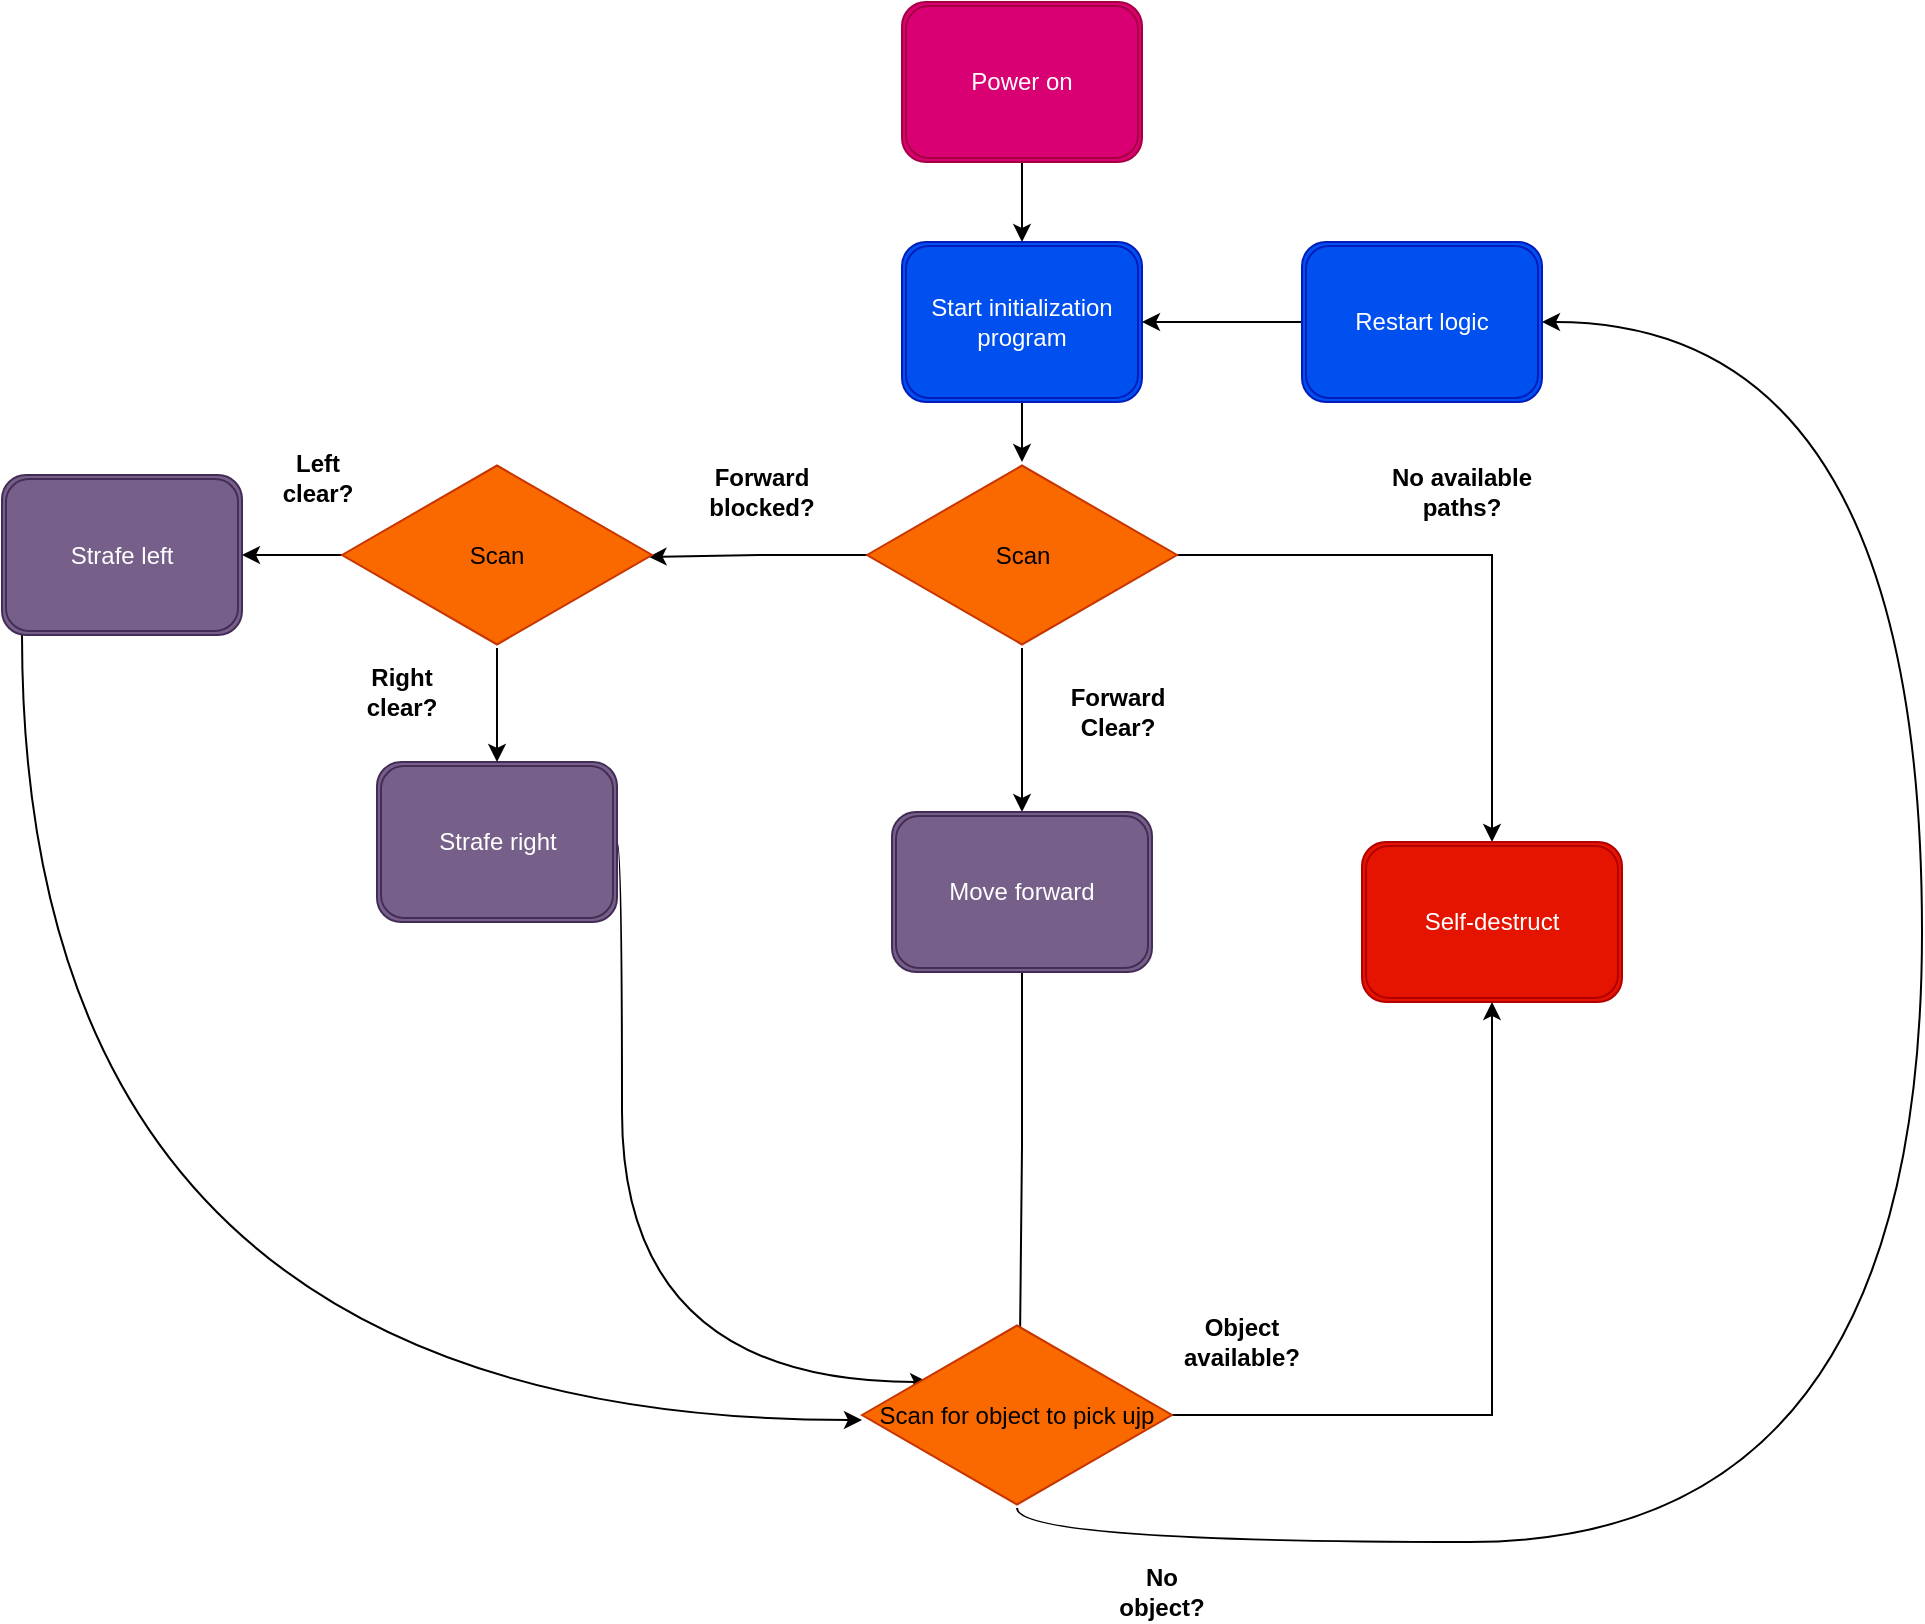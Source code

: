 <mxfile version="21.1.6" type="github">
  <diagram name="Page-1" id="74e2e168-ea6b-b213-b513-2b3c1d86103e">
    <mxGraphModel dx="2074" dy="1067" grid="1" gridSize="10" guides="1" tooltips="1" connect="1" arrows="1" fold="1" page="1" pageScale="1" pageWidth="1100" pageHeight="850" background="none" math="0" shadow="0">
      <root>
        <mxCell id="0" />
        <mxCell id="1" parent="0" />
        <mxCell id="PDKEiuR8H4hDW7ctw3Op-2" style="edgeStyle=orthogonalEdgeStyle;orthogonalLoop=1;jettySize=auto;html=1;curved=1;entryX=0;entryY=0.527;entryDx=0;entryDy=0;entryPerimeter=0;endArrow=classic;endFill=1;" edge="1" parent="1" source="ZkDkmKv_Wg0DZdJq-MGv-2" target="PDKEiuR8H4hDW7ctw3Op-1">
          <mxGeometry relative="1" as="geometry">
            <mxPoint x="100" y="660" as="targetPoint" />
            <Array as="points">
              <mxPoint x="50" y="729" />
            </Array>
          </mxGeometry>
        </mxCell>
        <mxCell id="ZkDkmKv_Wg0DZdJq-MGv-2" value="Strafe left" style="shape=ext;double=1;rounded=1;whiteSpace=wrap;html=1;fillColor=#76608a;fontColor=#ffffff;strokeColor=#432D57;" parent="1" vertex="1">
          <mxGeometry x="40" y="256.5" width="120" height="80" as="geometry" />
        </mxCell>
        <mxCell id="ZkDkmKv_Wg0DZdJq-MGv-27" style="edgeStyle=orthogonalEdgeStyle;rounded=0;orthogonalLoop=1;jettySize=auto;html=1;" parent="1" source="ZkDkmKv_Wg0DZdJq-MGv-3" target="ZkDkmKv_Wg0DZdJq-MGv-5" edge="1">
          <mxGeometry relative="1" as="geometry" />
        </mxCell>
        <mxCell id="ZkDkmKv_Wg0DZdJq-MGv-3" value="Start initialization program" style="shape=ext;double=1;rounded=1;whiteSpace=wrap;html=1;fillColor=#0050ef;fontColor=#ffffff;strokeColor=#001DBC;" parent="1" vertex="1">
          <mxGeometry x="490" y="140" width="120" height="80" as="geometry" />
        </mxCell>
        <mxCell id="ZkDkmKv_Wg0DZdJq-MGv-28" style="edgeStyle=orthogonalEdgeStyle;rounded=0;orthogonalLoop=1;jettySize=auto;html=1;entryX=0.5;entryY=0;entryDx=0;entryDy=0;" parent="1" source="ZkDkmKv_Wg0DZdJq-MGv-4" target="ZkDkmKv_Wg0DZdJq-MGv-3" edge="1">
          <mxGeometry relative="1" as="geometry" />
        </mxCell>
        <mxCell id="ZkDkmKv_Wg0DZdJq-MGv-4" value="Power on" style="shape=ext;double=1;rounded=1;whiteSpace=wrap;html=1;fillColor=#d80073;strokeColor=#A50040;fontColor=#ffffff;" parent="1" vertex="1">
          <mxGeometry x="490" y="20" width="120" height="80" as="geometry" />
        </mxCell>
        <mxCell id="ZkDkmKv_Wg0DZdJq-MGv-11" style="edgeStyle=orthogonalEdgeStyle;rounded=0;orthogonalLoop=1;jettySize=auto;html=1;entryX=0.989;entryY=0.51;entryDx=0;entryDy=0;entryPerimeter=0;" parent="1" source="ZkDkmKv_Wg0DZdJq-MGv-5" target="ZkDkmKv_Wg0DZdJq-MGv-14" edge="1">
          <mxGeometry relative="1" as="geometry">
            <mxPoint x="410" y="340" as="targetPoint" />
          </mxGeometry>
        </mxCell>
        <mxCell id="ZkDkmKv_Wg0DZdJq-MGv-23" style="edgeStyle=orthogonalEdgeStyle;rounded=0;orthogonalLoop=1;jettySize=auto;html=1;" parent="1" source="ZkDkmKv_Wg0DZdJq-MGv-5" target="ZkDkmKv_Wg0DZdJq-MGv-6" edge="1">
          <mxGeometry relative="1" as="geometry" />
        </mxCell>
        <mxCell id="ZkDkmKv_Wg0DZdJq-MGv-25" style="edgeStyle=orthogonalEdgeStyle;rounded=0;orthogonalLoop=1;jettySize=auto;html=1;" parent="1" source="ZkDkmKv_Wg0DZdJq-MGv-5" target="ZkDkmKv_Wg0DZdJq-MGv-24" edge="1">
          <mxGeometry relative="1" as="geometry">
            <mxPoint x="740" y="297" as="targetPoint" />
          </mxGeometry>
        </mxCell>
        <mxCell id="ZkDkmKv_Wg0DZdJq-MGv-5" value="Scan" style="html=1;whiteSpace=wrap;aspect=fixed;shape=isoRectangle;fillColor=#fa6800;fontColor=#000000;strokeColor=#C73500;" parent="1" vertex="1">
          <mxGeometry x="472.5" y="250" width="155" height="93" as="geometry" />
        </mxCell>
        <mxCell id="PDKEiuR8H4hDW7ctw3Op-4" style="edgeStyle=orthogonalEdgeStyle;rounded=0;orthogonalLoop=1;jettySize=auto;html=1;entryX=0.51;entryY=0.043;entryDx=0;entryDy=0;entryPerimeter=0;endArrow=none;endFill=0;" edge="1" parent="1" source="ZkDkmKv_Wg0DZdJq-MGv-6" target="PDKEiuR8H4hDW7ctw3Op-1">
          <mxGeometry relative="1" as="geometry" />
        </mxCell>
        <mxCell id="ZkDkmKv_Wg0DZdJq-MGv-6" value="Move forward" style="shape=ext;double=1;rounded=1;whiteSpace=wrap;html=1;fillColor=#76608a;fontColor=#ffffff;strokeColor=#432D57;" parent="1" vertex="1">
          <mxGeometry x="485" y="425" width="130" height="80" as="geometry" />
        </mxCell>
        <mxCell id="PDKEiuR8H4hDW7ctw3Op-8" style="edgeStyle=orthogonalEdgeStyle;orthogonalLoop=1;jettySize=auto;html=1;entryX=0.213;entryY=0.323;entryDx=0;entryDy=0;entryPerimeter=0;curved=1;" edge="1" parent="1" source="ZkDkmKv_Wg0DZdJq-MGv-7" target="PDKEiuR8H4hDW7ctw3Op-1">
          <mxGeometry relative="1" as="geometry">
            <Array as="points">
              <mxPoint x="350" y="440" />
              <mxPoint x="350" y="710" />
            </Array>
          </mxGeometry>
        </mxCell>
        <mxCell id="ZkDkmKv_Wg0DZdJq-MGv-7" value="Strafe right" style="shape=ext;double=1;rounded=1;whiteSpace=wrap;html=1;fillColor=#76608a;fontColor=#ffffff;strokeColor=#432D57;" parent="1" vertex="1">
          <mxGeometry x="227.5" y="400" width="120" height="80" as="geometry" />
        </mxCell>
        <mxCell id="ZkDkmKv_Wg0DZdJq-MGv-13" value="Forward blocked?" style="text;html=1;strokeColor=none;fillColor=none;align=center;verticalAlign=middle;whiteSpace=wrap;rounded=0;fontStyle=1" parent="1" vertex="1">
          <mxGeometry x="390" y="250" width="60" height="30" as="geometry" />
        </mxCell>
        <mxCell id="ZkDkmKv_Wg0DZdJq-MGv-19" style="edgeStyle=orthogonalEdgeStyle;rounded=0;orthogonalLoop=1;jettySize=auto;html=1;entryX=0.5;entryY=0;entryDx=0;entryDy=0;" parent="1" source="ZkDkmKv_Wg0DZdJq-MGv-14" target="ZkDkmKv_Wg0DZdJq-MGv-7" edge="1">
          <mxGeometry relative="1" as="geometry" />
        </mxCell>
        <mxCell id="ZkDkmKv_Wg0DZdJq-MGv-22" style="edgeStyle=orthogonalEdgeStyle;rounded=0;orthogonalLoop=1;jettySize=auto;html=1;" parent="1" source="ZkDkmKv_Wg0DZdJq-MGv-14" target="ZkDkmKv_Wg0DZdJq-MGv-2" edge="1">
          <mxGeometry relative="1" as="geometry" />
        </mxCell>
        <mxCell id="ZkDkmKv_Wg0DZdJq-MGv-14" value="Scan" style="html=1;whiteSpace=wrap;aspect=fixed;shape=isoRectangle;fillColor=#fa6800;fontColor=#000000;strokeColor=#C73500;" parent="1" vertex="1">
          <mxGeometry x="210" y="250" width="155" height="93" as="geometry" />
        </mxCell>
        <mxCell id="ZkDkmKv_Wg0DZdJq-MGv-15" value="Forward Clear?" style="text;html=1;strokeColor=none;fillColor=none;align=center;verticalAlign=middle;whiteSpace=wrap;rounded=0;fontStyle=1" parent="1" vertex="1">
          <mxGeometry x="567.5" y="360" width="60" height="30" as="geometry" />
        </mxCell>
        <mxCell id="ZkDkmKv_Wg0DZdJq-MGv-24" value="Self-destruct" style="shape=ext;double=1;rounded=1;whiteSpace=wrap;html=1;fillColor=#e51400;fontColor=#ffffff;strokeColor=#B20000;" parent="1" vertex="1">
          <mxGeometry x="720" y="440" width="130" height="80" as="geometry" />
        </mxCell>
        <mxCell id="ZkDkmKv_Wg0DZdJq-MGv-26" value="No available paths?" style="text;html=1;strokeColor=none;fillColor=none;align=center;verticalAlign=middle;whiteSpace=wrap;rounded=0;fontStyle=1" parent="1" vertex="1">
          <mxGeometry x="720" y="243.25" width="100" height="43.5" as="geometry" />
        </mxCell>
        <mxCell id="ZkDkmKv_Wg0DZdJq-MGv-29" value="Left clear?" style="text;html=1;strokeColor=none;fillColor=none;align=center;verticalAlign=middle;whiteSpace=wrap;rounded=0;fontStyle=1" parent="1" vertex="1">
          <mxGeometry x="167.5" y="243.25" width="60" height="30" as="geometry" />
        </mxCell>
        <mxCell id="ZkDkmKv_Wg0DZdJq-MGv-30" value="Right clear?" style="text;html=1;strokeColor=none;fillColor=none;align=center;verticalAlign=middle;whiteSpace=wrap;rounded=0;fontStyle=1" parent="1" vertex="1">
          <mxGeometry x="210" y="350" width="60" height="30" as="geometry" />
        </mxCell>
        <mxCell id="PDKEiuR8H4hDW7ctw3Op-5" style="edgeStyle=orthogonalEdgeStyle;orthogonalLoop=1;jettySize=auto;html=1;curved=1;entryX=1;entryY=0.5;entryDx=0;entryDy=0;" edge="1" parent="1" source="PDKEiuR8H4hDW7ctw3Op-1" target="PDKEiuR8H4hDW7ctw3Op-6">
          <mxGeometry relative="1" as="geometry">
            <mxPoint x="820" y="726.5" as="targetPoint" />
            <Array as="points">
              <mxPoint x="548" y="790" />
              <mxPoint x="1000" y="790" />
              <mxPoint x="1000" y="180" />
            </Array>
          </mxGeometry>
        </mxCell>
        <mxCell id="PDKEiuR8H4hDW7ctw3Op-9" style="edgeStyle=orthogonalEdgeStyle;rounded=0;orthogonalLoop=1;jettySize=auto;html=1;entryX=0.5;entryY=1;entryDx=0;entryDy=0;" edge="1" parent="1" source="PDKEiuR8H4hDW7ctw3Op-1" target="ZkDkmKv_Wg0DZdJq-MGv-24">
          <mxGeometry relative="1" as="geometry" />
        </mxCell>
        <mxCell id="PDKEiuR8H4hDW7ctw3Op-1" value="Scan for object to pick ujp" style="html=1;whiteSpace=wrap;aspect=fixed;shape=isoRectangle;fillColor=#fa6800;fontColor=#000000;strokeColor=#C73500;" vertex="1" parent="1">
          <mxGeometry x="470" y="680" width="155" height="93" as="geometry" />
        </mxCell>
        <mxCell id="PDKEiuR8H4hDW7ctw3Op-7" style="edgeStyle=orthogonalEdgeStyle;rounded=0;orthogonalLoop=1;jettySize=auto;html=1;entryX=1;entryY=0.5;entryDx=0;entryDy=0;" edge="1" parent="1" source="PDKEiuR8H4hDW7ctw3Op-6" target="ZkDkmKv_Wg0DZdJq-MGv-3">
          <mxGeometry relative="1" as="geometry">
            <mxPoint x="620" y="180" as="targetPoint" />
          </mxGeometry>
        </mxCell>
        <mxCell id="PDKEiuR8H4hDW7ctw3Op-6" value="Restart logic" style="shape=ext;double=1;rounded=1;whiteSpace=wrap;html=1;fillColor=#0050ef;fontColor=#ffffff;strokeColor=#001DBC;" vertex="1" parent="1">
          <mxGeometry x="690" y="140" width="120" height="80" as="geometry" />
        </mxCell>
        <mxCell id="PDKEiuR8H4hDW7ctw3Op-10" value="No object?" style="text;html=1;strokeColor=none;fillColor=none;align=center;verticalAlign=middle;whiteSpace=wrap;rounded=0;fontStyle=1" vertex="1" parent="1">
          <mxGeometry x="590" y="800" width="60" height="30" as="geometry" />
        </mxCell>
        <mxCell id="PDKEiuR8H4hDW7ctw3Op-11" value="Object available?" style="text;html=1;strokeColor=none;fillColor=none;align=center;verticalAlign=middle;whiteSpace=wrap;rounded=0;fontStyle=1" vertex="1" parent="1">
          <mxGeometry x="630" y="680" width="60" height="20" as="geometry" />
        </mxCell>
      </root>
    </mxGraphModel>
  </diagram>
</mxfile>
